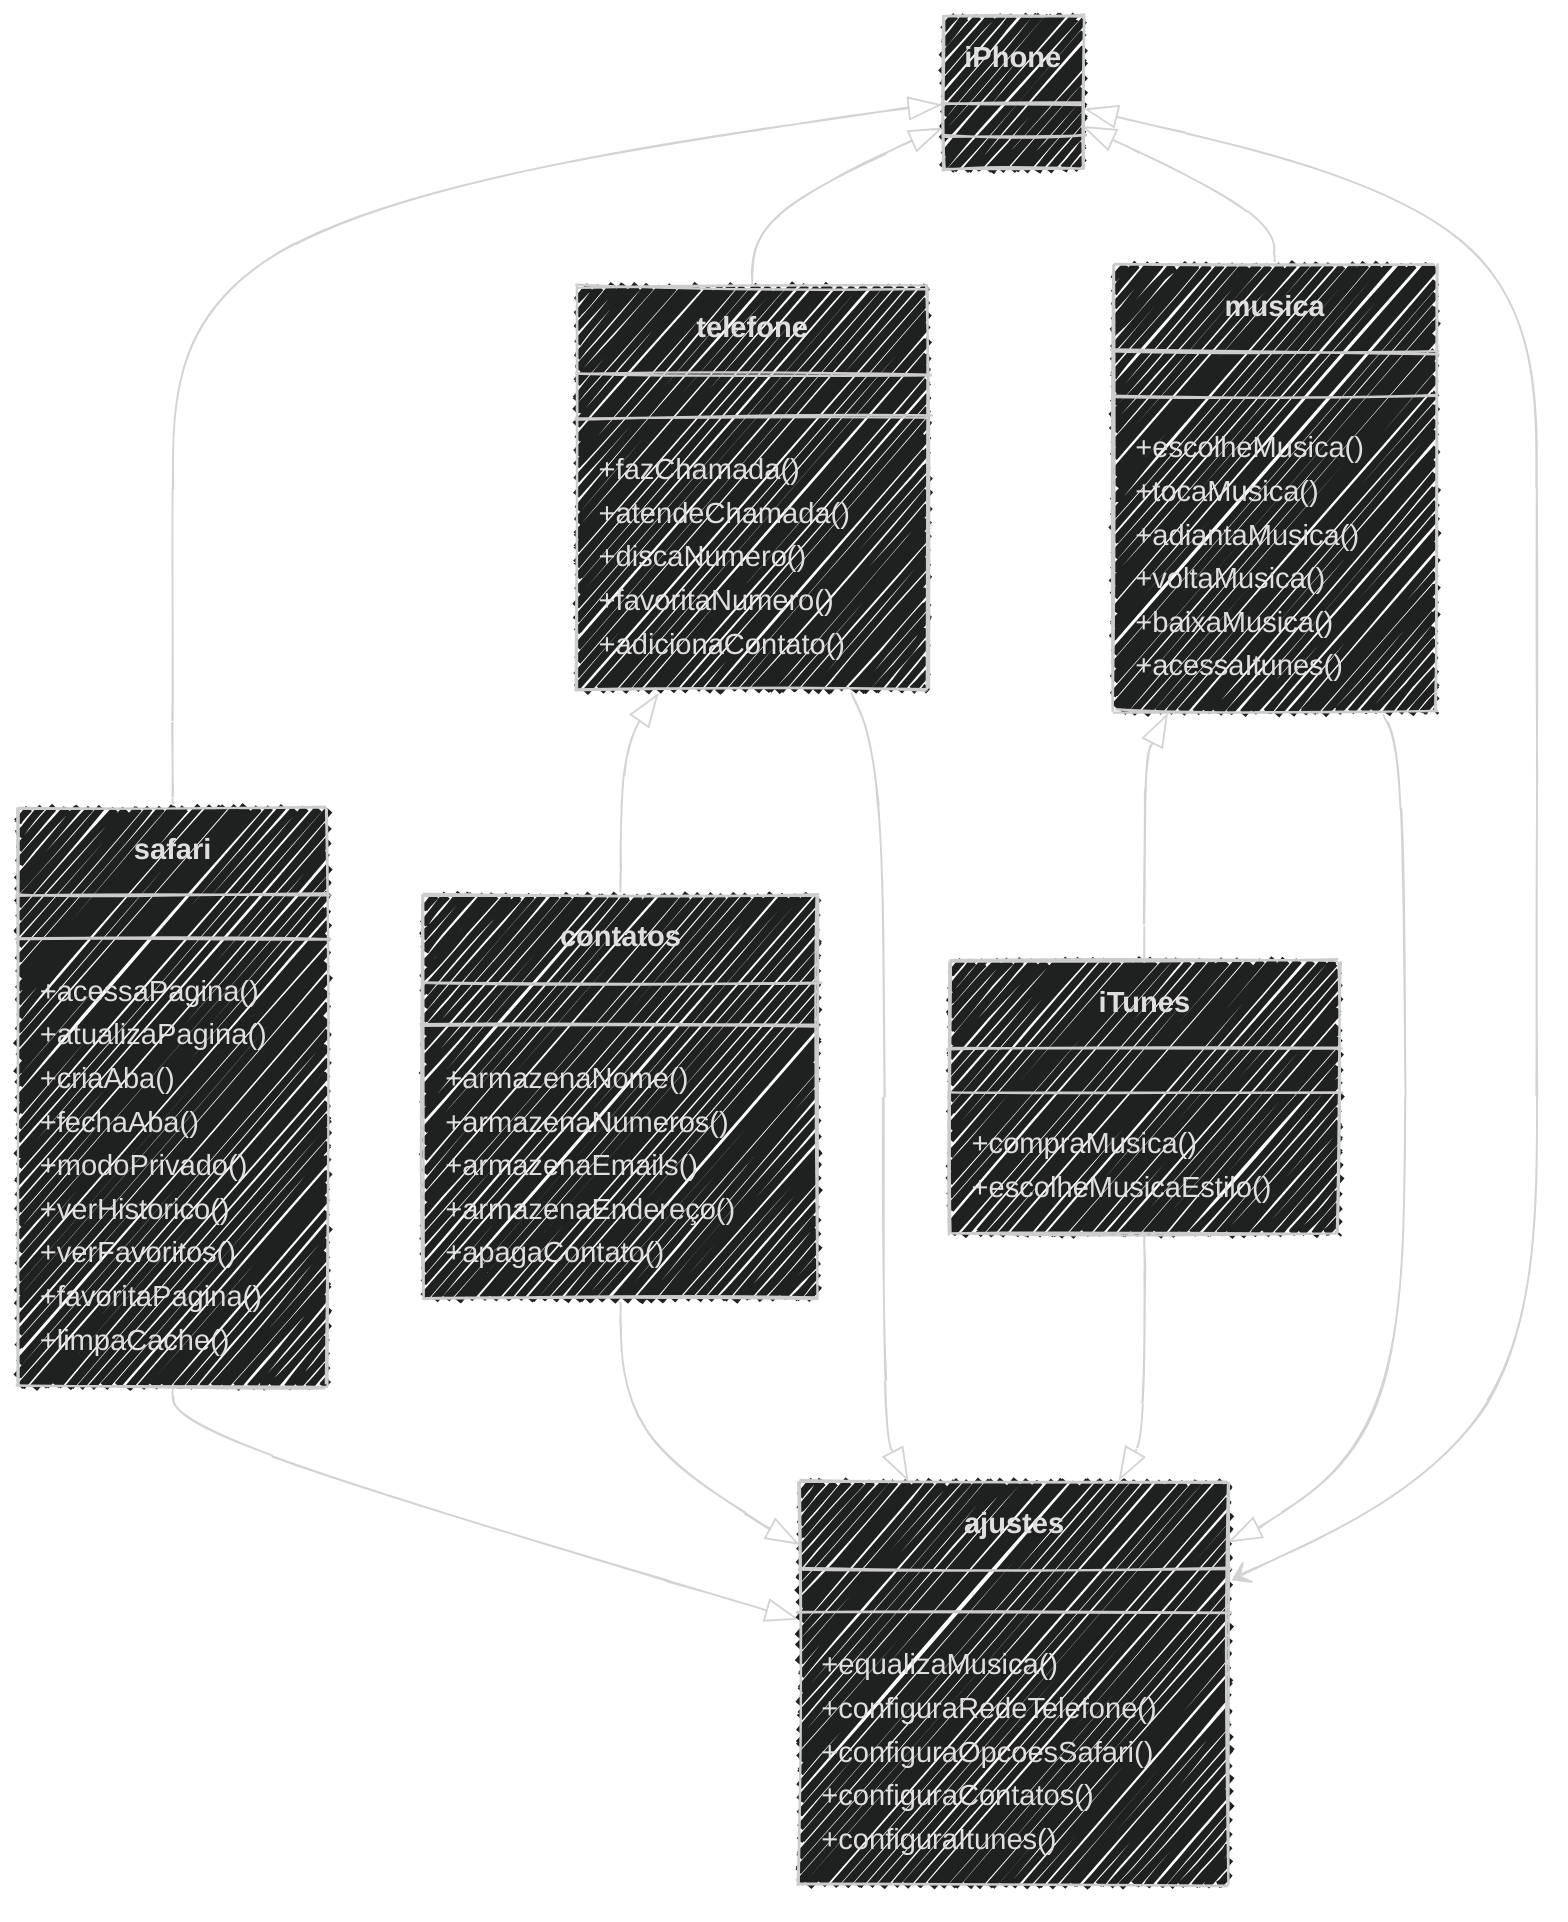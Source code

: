 ---
config:
  theme: dark
  look: handDrawn
---
classDiagram

iPhone <|-- safari
iPhone <|-- telefone
iPhone <|-- musica
iPhone <|--> ajustes
telefone <|-- contatos
musica <|-- iTunes
musica --|> ajustes
telefone --|> ajustes
safari --|> ajustes
contatos --|> ajustes
iTunes --|> ajustes 
safari : +acessaPagina()
safari : +atualizaPagina()
safari : +criaAba()
safari : +fechaAba()
safari : +modoPrivado()
safari : +verHistorico()
safari : +verFavoritos()
safari : +favoritaPagina()
safari : +limpaCache()
telefone : +fazChamada()
telefone : +atendeChamada()
telefone : +discaNumero()
telefone : +favoritaNumero()
telefone : +adicionaContato()
contatos : +armazenaNome()
contatos : +armazenaNumeros()
contatos : +armazenaEmails()
contatos : +armazenaEndereço()
contatos : +apagaContato()
musica : +escolheMusica()
musica : +tocaMusica()
musica : +adiantaMusica()
musica : +voltaMusica()
musica : +baixaMusica()
musica : +acessaItunes()
iTunes : +compraMusica()
iTunes : +escolheMusicaEstilo()
ajustes : +equalizaMusica()
ajustes : +configuraRedeTelefone()
ajustes : +configuraOpcoesSafari()
ajustes : +configuraContatos()
ajustes : +configuraItunes()
